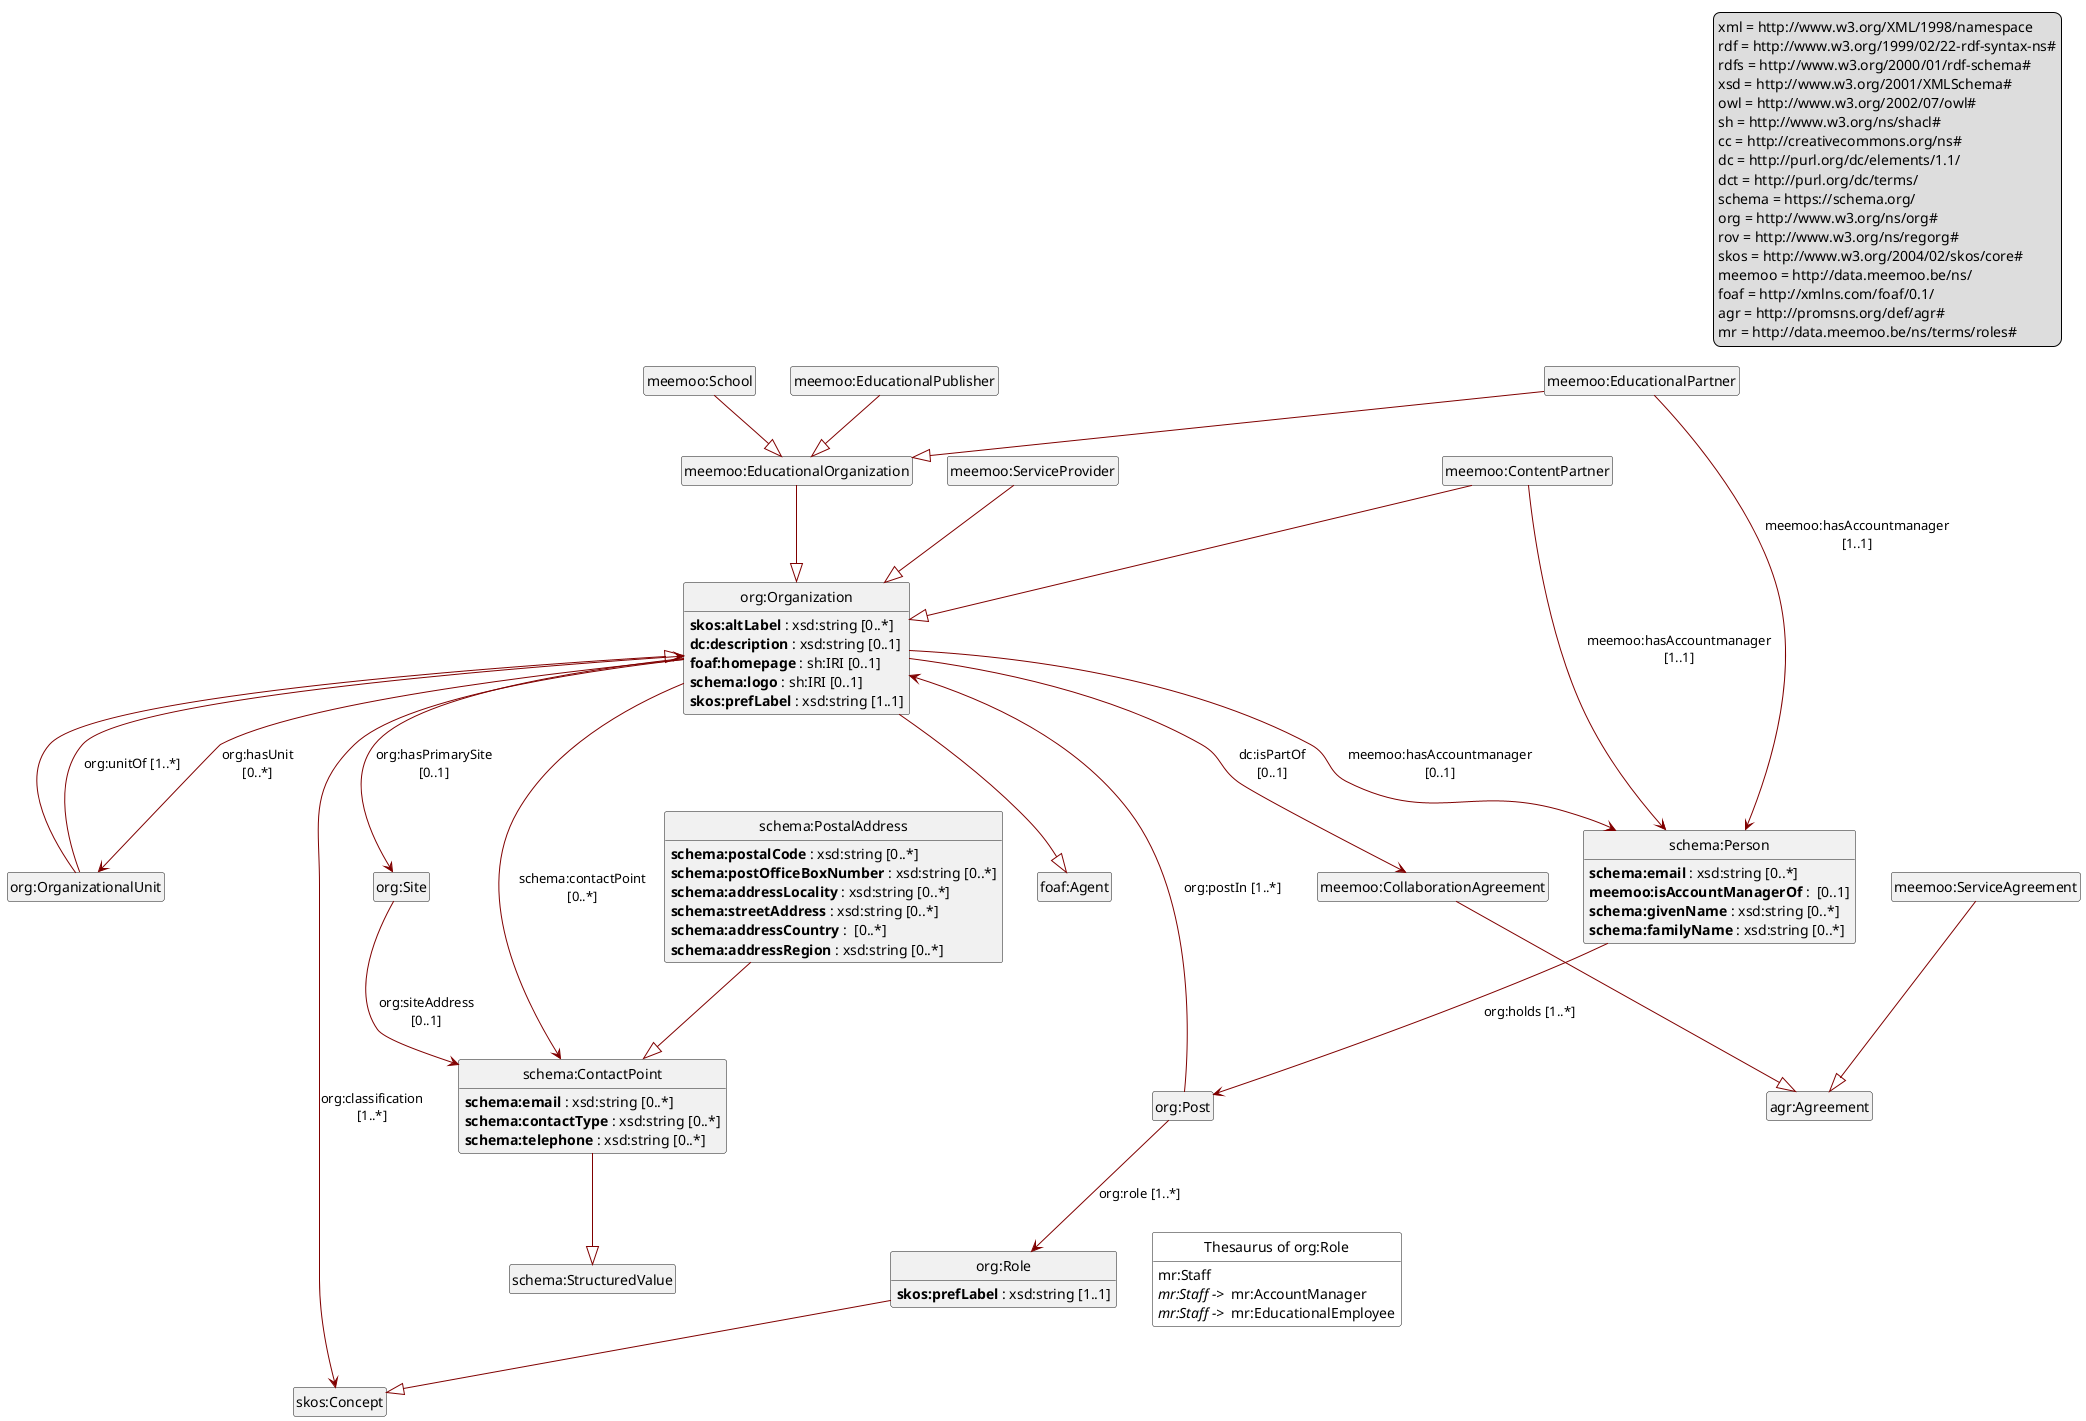 
@startuml
skinparam classFontSize 14
!define LIGHTORANGE
skinparam componentStyle uml2
skinparam wrapMessageWidth 100
skinparam ArrowColor #Maroon
' Remove shadows
skinparam shadowing false
    
legend top right
xml = http://www.w3.org/XML/1998/namespace
rdf = http://www.w3.org/1999/02/22-rdf-syntax-ns#
rdfs = http://www.w3.org/2000/01/rdf-schema#
xsd = http://www.w3.org/2001/XMLSchema#
owl = http://www.w3.org/2002/07/owl#
sh = http://www.w3.org/ns/shacl#
cc = http://creativecommons.org/ns#
dc = http://purl.org/dc/elements/1.1/
dct = http://purl.org/dc/terms/
schema = https://schema.org/
org = http://www.w3.org/ns/org#
rov = http://www.w3.org/ns/regorg#
skos = http://www.w3.org/2004/02/skos/core#
meemoo = http://data.meemoo.be/ns/
foaf = http://xmlns.com/foaf/0.1/
agr = http://promsns.org/def/agr#
mr = http://data.meemoo.be/ns/terms/roles#
endlegend
class "meemoo:School" as e8a9e7cd3fa572661ab99e7326877c58
class "meemoo:EducationalOrganization" as 80fa05093158a4caf114d19432993fed
e8a9e7cd3fa572661ab99e7326877c58 --|> 80fa05093158a4caf114d19432993fed
class "meemoo:ServiceProvider" as 23a89ca38e9404a8b5a25275d24ac2f4
class "org:Organization" as 74ac90c9c816d92423aaedea3c4d9dd8
23a89ca38e9404a8b5a25275d24ac2f4 --|> 74ac90c9c816d92423aaedea3c4d9dd8
class "org:Role" as 39c159ee41f4079de76a2f89e3b544e0
class "skos:Concept" as ffeaf0d3664c31215f614a64f5bb45a5
39c159ee41f4079de76a2f89e3b544e0 --|> ffeaf0d3664c31215f614a64f5bb45a5
39c159ee41f4079de76a2f89e3b544e0 : <b>skos:prefLabel</b> : xsd:string [1..1]
enum "Thesaurus of org:Role" as 39c159ee41f4079de76a2f89e3b544e0_i #white {
mr:Staff
<i>mr:Staff -> </i> mr:AccountManager
<i>mr:Staff -> </i> mr:EducationalEmployee
}
39c159ee41f4079de76a2f89e3b544e0 -[hidden]> 39c159ee41f4079de76a2f89e3b544e0_i
class "org:OrganizationalUnit" as 4f5ff6b45d41fb3a14b5cf318ab0bfa4
class "org:Organization" as 74ac90c9c816d92423aaedea3c4d9dd8
4f5ff6b45d41fb3a14b5cf318ab0bfa4 --|> 74ac90c9c816d92423aaedea3c4d9dd8
class "org:Organization" as 74ac90c9c816d92423aaedea3c4d9dd8
4f5ff6b45d41fb3a14b5cf318ab0bfa4 --> 74ac90c9c816d92423aaedea3c4d9dd8 : org:unitOf [1..*]
class "schema:ContactPoint" as 5737d77d36e1661caabe06256eedc2f0
class "schema:StructuredValue" as 1514431a7645319af8ec8df6d27eff33
5737d77d36e1661caabe06256eedc2f0 --|> 1514431a7645319af8ec8df6d27eff33
5737d77d36e1661caabe06256eedc2f0 : <b>schema:email</b> : xsd:string [0..*]
5737d77d36e1661caabe06256eedc2f0 : <b>schema:contactType</b> : xsd:string [0..*]
5737d77d36e1661caabe06256eedc2f0 : <b>schema:telephone</b> : xsd:string [0..*]
class "meemoo:ContentPartner" as f498cb07106c763964f1ad26a8f2444c
class "org:Organization" as 74ac90c9c816d92423aaedea3c4d9dd8
f498cb07106c763964f1ad26a8f2444c --|> 74ac90c9c816d92423aaedea3c4d9dd8
class "schema:Person" as 9e9cb48c1174c31afed273d1a674e5ba
f498cb07106c763964f1ad26a8f2444c --> 9e9cb48c1174c31afed273d1a674e5ba : meemoo:hasAccountmanager [1..1]
class "meemoo:EducationalPublisher" as 9e04062bd8de3d90be6f16602a4893db
class "meemoo:EducationalOrganization" as 80fa05093158a4caf114d19432993fed
9e04062bd8de3d90be6f16602a4893db --|> 80fa05093158a4caf114d19432993fed
class "org:Organization" as 74ac90c9c816d92423aaedea3c4d9dd8
class "foaf:Agent" as 3b1fed4016ea3410e7b39f0cf0331513
74ac90c9c816d92423aaedea3c4d9dd8 --|> 3b1fed4016ea3410e7b39f0cf0331513
74ac90c9c816d92423aaedea3c4d9dd8 : <b>skos:altLabel</b> : xsd:string [0..*]
class "org:OrganizationalUnit" as 4f5ff6b45d41fb3a14b5cf318ab0bfa4
74ac90c9c816d92423aaedea3c4d9dd8 --> 4f5ff6b45d41fb3a14b5cf318ab0bfa4 : org:hasUnit [0..*]
class "schema:ContactPoint" as 5737d77d36e1661caabe06256eedc2f0
74ac90c9c816d92423aaedea3c4d9dd8 --> 5737d77d36e1661caabe06256eedc2f0 : schema:contactPoint [0..*]
class "schema:Person" as 9e9cb48c1174c31afed273d1a674e5ba
74ac90c9c816d92423aaedea3c4d9dd8 --> 9e9cb48c1174c31afed273d1a674e5ba : meemoo:hasAccountmanager [0..1]
74ac90c9c816d92423aaedea3c4d9dd8 : <b>dc:description</b> : xsd:string [0..1]
class "org:Site" as a182fa44f1b8a7375066b127bce34cd9
74ac90c9c816d92423aaedea3c4d9dd8 --> a182fa44f1b8a7375066b127bce34cd9 : org:hasPrimarySite [0..1]
74ac90c9c816d92423aaedea3c4d9dd8 : <b>foaf:homepage</b> : sh:IRI [0..1]
class "meemoo:CollaborationAgreement" as ec2a75851333798105c943503bb01a17
74ac90c9c816d92423aaedea3c4d9dd8 --> ec2a75851333798105c943503bb01a17 : dc:isPartOf [0..1]
74ac90c9c816d92423aaedea3c4d9dd8 : <b>schema:logo</b> : sh:IRI [0..1]
74ac90c9c816d92423aaedea3c4d9dd8 : <b>skos:prefLabel</b> : xsd:string [1..1]
class "skos:Concept" as ffeaf0d3664c31215f614a64f5bb45a5
74ac90c9c816d92423aaedea3c4d9dd8 --> ffeaf0d3664c31215f614a64f5bb45a5 : org:classification [1..*]
class "meemoo:ServiceAgreement" as fbf7102e6c40c9cc17e6abddb0157251
class "agr:Agreement" as 7f106dbebc2762bb4aa47d80375ad8f7
fbf7102e6c40c9cc17e6abddb0157251 --|> 7f106dbebc2762bb4aa47d80375ad8f7
class "org:Post" as 758ff8c4e98db8a08647538fbd3197e6
class "org:Organization" as 74ac90c9c816d92423aaedea3c4d9dd8
758ff8c4e98db8a08647538fbd3197e6 --> 74ac90c9c816d92423aaedea3c4d9dd8 : org:postIn [1..*]
class "org:Role" as 39c159ee41f4079de76a2f89e3b544e0
758ff8c4e98db8a08647538fbd3197e6 --> 39c159ee41f4079de76a2f89e3b544e0 : org:role [1..*]
class "meemoo:CollaborationAgreement" as ec2a75851333798105c943503bb01a17
class "agr:Agreement" as 7f106dbebc2762bb4aa47d80375ad8f7
ec2a75851333798105c943503bb01a17 --|> 7f106dbebc2762bb4aa47d80375ad8f7
class "meemoo:EducationalPartner" as 1a8da929e4212755525fff06b97ba637
class "meemoo:EducationalOrganization" as 80fa05093158a4caf114d19432993fed
1a8da929e4212755525fff06b97ba637 --|> 80fa05093158a4caf114d19432993fed
class "schema:Person" as 9e9cb48c1174c31afed273d1a674e5ba
1a8da929e4212755525fff06b97ba637 --> 9e9cb48c1174c31afed273d1a674e5ba : meemoo:hasAccountmanager [1..1]
class "schema:Person" as 9e9cb48c1174c31afed273d1a674e5ba
class "org:Post" as 758ff8c4e98db8a08647538fbd3197e6
9e9cb48c1174c31afed273d1a674e5ba --> 758ff8c4e98db8a08647538fbd3197e6 : org:holds [1..*]
9e9cb48c1174c31afed273d1a674e5ba : <b>schema:email</b> : xsd:string [0..*]
9e9cb48c1174c31afed273d1a674e5ba : <b>meemoo:isAccountManagerOf</b> :  [0..1]
9e9cb48c1174c31afed273d1a674e5ba : <b>schema:givenName</b> : xsd:string [0..*]
9e9cb48c1174c31afed273d1a674e5ba : <b>schema:familyName</b> : xsd:string [0..*]
class "schema:PostalAddress" as 040b3bd8114f3bbd9a41594bf0c9ecdb
class "schema:ContactPoint" as 5737d77d36e1661caabe06256eedc2f0
040b3bd8114f3bbd9a41594bf0c9ecdb --|> 5737d77d36e1661caabe06256eedc2f0
040b3bd8114f3bbd9a41594bf0c9ecdb : <b>schema:postalCode</b> : xsd:string [0..*]
040b3bd8114f3bbd9a41594bf0c9ecdb : <b>schema:postOfficeBoxNumber</b> : xsd:string [0..*]
040b3bd8114f3bbd9a41594bf0c9ecdb : <b>schema:addressLocality</b> : xsd:string [0..*]
040b3bd8114f3bbd9a41594bf0c9ecdb : <b>schema:streetAddress</b> : xsd:string [0..*]
040b3bd8114f3bbd9a41594bf0c9ecdb : <b>schema:addressCountry</b> :  [0..*]
040b3bd8114f3bbd9a41594bf0c9ecdb : <b>schema:addressRegion</b> : xsd:string [0..*]
class "org:Site" as a182fa44f1b8a7375066b127bce34cd9
class "schema:ContactPoint" as 5737d77d36e1661caabe06256eedc2f0
a182fa44f1b8a7375066b127bce34cd9 --> 5737d77d36e1661caabe06256eedc2f0 : org:siteAddress [0..1]
class "meemoo:EducationalOrganization" as 80fa05093158a4caf114d19432993fed
class "org:Organization" as 74ac90c9c816d92423aaedea3c4d9dd8
80fa05093158a4caf114d19432993fed --|> 74ac90c9c816d92423aaedea3c4d9dd8

hide circle
hide methods
hide empty members
@enduml
    
